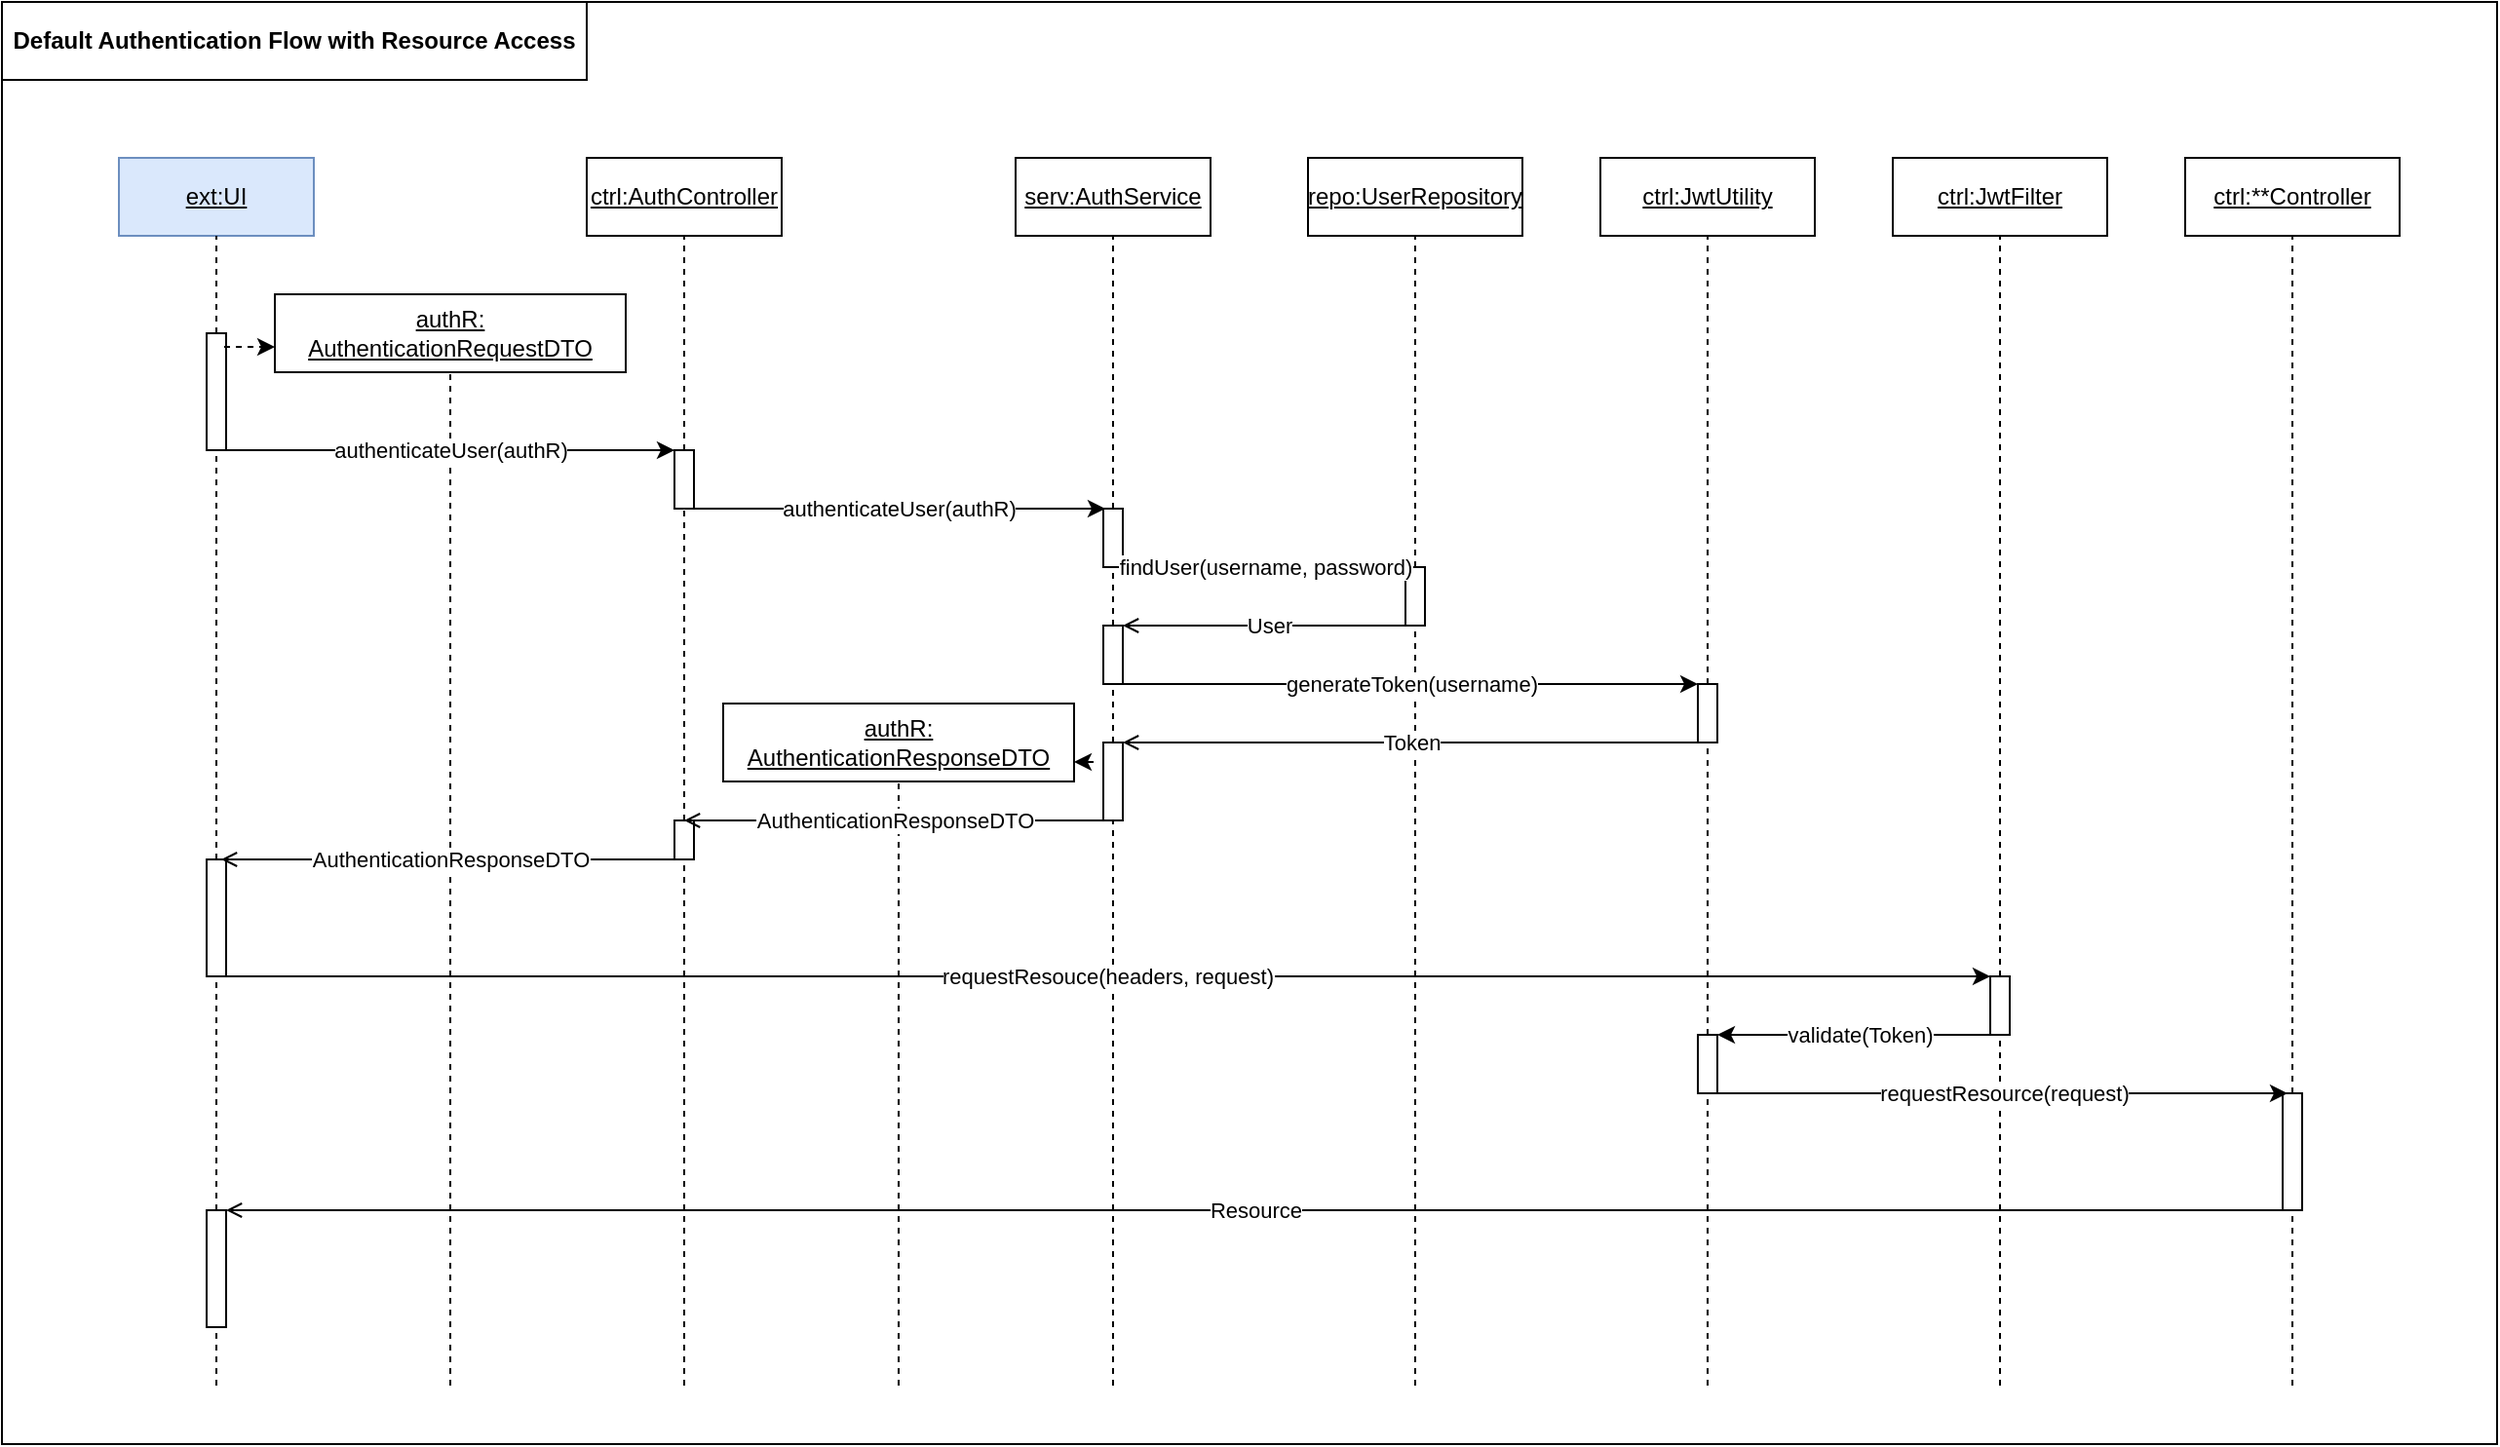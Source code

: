 <mxfile version="22.1.22" type="embed">
  <diagram id="pukihjkxkZI3d-NsAk1i" name="Page-1">
    <mxGraphModel dx="1672" dy="1365" grid="1" gridSize="10" guides="1" tooltips="1" connect="1" arrows="1" fold="1" page="1" pageScale="1" pageWidth="850" pageHeight="1100" math="0" shadow="0">
      <root>
        <mxCell id="0" />
        <mxCell id="1" parent="0" />
        <mxCell id="73" value="" style="rounded=0;whiteSpace=wrap;html=1;" vertex="1" parent="1">
          <mxGeometry y="90" width="1280" height="740" as="geometry" />
        </mxCell>
        <mxCell id="2" value="&lt;u&gt;ext:UI&lt;/u&gt;" style="rounded=0;whiteSpace=wrap;html=1;fillColor=#dae8fc;strokeColor=#6c8ebf;" vertex="1" parent="1">
          <mxGeometry x="60" y="170" width="100" height="40" as="geometry" />
        </mxCell>
        <mxCell id="4" value="&lt;u&gt;authR: AuthenticationRequestDTO&lt;/u&gt;" style="rounded=0;whiteSpace=wrap;html=1;" vertex="1" parent="1">
          <mxGeometry x="140" y="240" width="180" height="40" as="geometry" />
        </mxCell>
        <mxCell id="6" value="&lt;u&gt;ctrl:AuthController&lt;/u&gt;" style="rounded=0;whiteSpace=wrap;html=1;" vertex="1" parent="1">
          <mxGeometry x="300" y="170" width="100" height="40" as="geometry" />
        </mxCell>
        <mxCell id="8" value="&lt;u&gt;serv:AuthService&lt;/u&gt;" style="rounded=0;whiteSpace=wrap;html=1;" vertex="1" parent="1">
          <mxGeometry x="520" y="170" width="100" height="40" as="geometry" />
        </mxCell>
        <mxCell id="9" value="&lt;u&gt;repo:UserRepository&lt;/u&gt;" style="rounded=0;whiteSpace=wrap;html=1;" vertex="1" parent="1">
          <mxGeometry x="670" y="170" width="110" height="40" as="geometry" />
        </mxCell>
        <mxCell id="11" value="" style="endArrow=none;dashed=1;html=1;rounded=0;entryX=0.5;entryY=1;entryDx=0;entryDy=0;" edge="1" parent="1" source="18" target="2">
          <mxGeometry width="50" height="50" relative="1" as="geometry">
            <mxPoint x="110" y="610" as="sourcePoint" />
            <mxPoint x="450" y="410" as="targetPoint" />
          </mxGeometry>
        </mxCell>
        <mxCell id="12" value="" style="endArrow=none;dashed=1;html=1;rounded=0;entryX=0.5;entryY=1;entryDx=0;entryDy=0;" edge="1" parent="1" target="4">
          <mxGeometry width="50" height="50" relative="1" as="geometry">
            <mxPoint x="230" y="800" as="sourcePoint" />
            <mxPoint x="450" y="410" as="targetPoint" />
          </mxGeometry>
        </mxCell>
        <mxCell id="14" value="" style="endArrow=none;dashed=1;html=1;rounded=0;entryX=0.5;entryY=1;entryDx=0;entryDy=0;" edge="1" parent="1" source="20" target="6">
          <mxGeometry width="50" height="50" relative="1" as="geometry">
            <mxPoint x="350" y="610" as="sourcePoint" />
            <mxPoint x="450" y="410" as="targetPoint" />
          </mxGeometry>
        </mxCell>
        <mxCell id="15" value="" style="endArrow=none;dashed=1;html=1;rounded=0;entryX=0.5;entryY=1;entryDx=0;entryDy=0;" edge="1" parent="1" source="23" target="8">
          <mxGeometry width="50" height="50" relative="1" as="geometry">
            <mxPoint x="570" y="610" as="sourcePoint" />
            <mxPoint x="490" y="370" as="targetPoint" />
          </mxGeometry>
        </mxCell>
        <mxCell id="16" value="" style="endArrow=none;dashed=1;html=1;rounded=0;entryX=0.5;entryY=1;entryDx=0;entryDy=0;entryPerimeter=0;" edge="1" parent="1" target="29">
          <mxGeometry width="50" height="50" relative="1" as="geometry">
            <mxPoint x="460" y="800" as="sourcePoint" />
            <mxPoint x="460" y="430" as="targetPoint" />
          </mxGeometry>
        </mxCell>
        <mxCell id="17" value="" style="endArrow=none;dashed=1;html=1;rounded=0;entryX=0.5;entryY=1;entryDx=0;entryDy=0;" edge="1" parent="1" source="25" target="9">
          <mxGeometry width="50" height="50" relative="1" as="geometry">
            <mxPoint x="725" y="610" as="sourcePoint" />
            <mxPoint x="490" y="370" as="targetPoint" />
          </mxGeometry>
        </mxCell>
        <mxCell id="19" value="" style="endArrow=none;dashed=1;html=1;rounded=0;entryX=0.5;entryY=1;entryDx=0;entryDy=0;" edge="1" parent="1" source="44" target="18">
          <mxGeometry width="50" height="50" relative="1" as="geometry">
            <mxPoint x="110" y="610" as="sourcePoint" />
            <mxPoint x="110" y="210" as="targetPoint" />
          </mxGeometry>
        </mxCell>
        <mxCell id="18" value="" style="rounded=0;whiteSpace=wrap;html=1;" vertex="1" parent="1">
          <mxGeometry x="105" y="260" width="10" height="60" as="geometry" />
        </mxCell>
        <mxCell id="21" value="" style="endArrow=none;dashed=1;html=1;rounded=0;entryX=0.5;entryY=1;entryDx=0;entryDy=0;" edge="1" parent="1" source="42" target="20">
          <mxGeometry width="50" height="50" relative="1" as="geometry">
            <mxPoint x="350" y="610" as="sourcePoint" />
            <mxPoint x="350" y="210" as="targetPoint" />
          </mxGeometry>
        </mxCell>
        <mxCell id="20" value="" style="rounded=0;whiteSpace=wrap;html=1;" vertex="1" parent="1">
          <mxGeometry x="345" y="320" width="10" height="30" as="geometry" />
        </mxCell>
        <mxCell id="24" value="" style="endArrow=none;dashed=1;html=1;rounded=0;entryX=0.5;entryY=1;entryDx=0;entryDy=0;" edge="1" parent="1" source="27" target="23">
          <mxGeometry width="50" height="50" relative="1" as="geometry">
            <mxPoint x="570" y="610" as="sourcePoint" />
            <mxPoint x="570" y="210" as="targetPoint" />
          </mxGeometry>
        </mxCell>
        <mxCell id="23" value="" style="rounded=0;whiteSpace=wrap;html=1;" vertex="1" parent="1">
          <mxGeometry x="565" y="350" width="10" height="30" as="geometry" />
        </mxCell>
        <mxCell id="26" value="" style="endArrow=none;dashed=1;html=1;rounded=0;entryX=0.5;entryY=1;entryDx=0;entryDy=0;" edge="1" parent="1" target="25">
          <mxGeometry width="50" height="50" relative="1" as="geometry">
            <mxPoint x="725" y="800" as="sourcePoint" />
            <mxPoint x="725" y="210" as="targetPoint" />
          </mxGeometry>
        </mxCell>
        <mxCell id="25" value="" style="rounded=0;whiteSpace=wrap;html=1;" vertex="1" parent="1">
          <mxGeometry x="720" y="380" width="10" height="30" as="geometry" />
        </mxCell>
        <mxCell id="28" value="" style="endArrow=none;dashed=1;html=1;rounded=0;entryX=0.5;entryY=1;entryDx=0;entryDy=0;" edge="1" parent="1" source="46" target="27">
          <mxGeometry width="50" height="50" relative="1" as="geometry">
            <mxPoint x="570" y="610" as="sourcePoint" />
            <mxPoint x="570" y="380" as="targetPoint" />
          </mxGeometry>
        </mxCell>
        <mxCell id="27" value="" style="rounded=0;whiteSpace=wrap;html=1;" vertex="1" parent="1">
          <mxGeometry x="565" y="410" width="10" height="30" as="geometry" />
        </mxCell>
        <mxCell id="29" value="&lt;u&gt;authR: AuthenticationResponseDTO&lt;/u&gt;" style="rounded=0;whiteSpace=wrap;html=1;" vertex="1" parent="1">
          <mxGeometry x="370" y="450" width="180" height="40" as="geometry" />
        </mxCell>
        <mxCell id="30" value="&lt;u&gt;ctrl:JwtUtility&lt;/u&gt;" style="rounded=0;whiteSpace=wrap;html=1;" vertex="1" parent="1">
          <mxGeometry x="820" y="170" width="110" height="40" as="geometry" />
        </mxCell>
        <mxCell id="31" value="" style="endArrow=none;dashed=1;html=1;rounded=0;entryX=0.5;entryY=1;entryDx=0;entryDy=0;" edge="1" parent="1" source="33" target="30">
          <mxGeometry width="50" height="50" relative="1" as="geometry">
            <mxPoint x="875" y="610" as="sourcePoint" />
            <mxPoint x="640" y="370" as="targetPoint" />
          </mxGeometry>
        </mxCell>
        <mxCell id="32" value="" style="endArrow=none;dashed=1;html=1;rounded=0;entryX=0.5;entryY=1;entryDx=0;entryDy=0;" edge="1" parent="1" target="33" source="52">
          <mxGeometry width="50" height="50" relative="1" as="geometry">
            <mxPoint x="875" y="800" as="sourcePoint" />
            <mxPoint x="875" y="210" as="targetPoint" />
          </mxGeometry>
        </mxCell>
        <mxCell id="33" value="" style="rounded=0;whiteSpace=wrap;html=1;" vertex="1" parent="1">
          <mxGeometry x="870" y="440" width="10" height="30" as="geometry" />
        </mxCell>
        <mxCell id="34" value="&lt;u&gt;ctrl:**Controller&lt;/u&gt;" style="rounded=0;whiteSpace=wrap;html=1;" vertex="1" parent="1">
          <mxGeometry x="1120" y="170" width="110" height="40" as="geometry" />
        </mxCell>
        <mxCell id="35" value="" style="endArrow=none;dashed=1;html=1;rounded=0;entryX=0.5;entryY=1;entryDx=0;entryDy=0;" edge="1" parent="1" target="34">
          <mxGeometry width="50" height="50" relative="1" as="geometry">
            <mxPoint x="1175" y="380" as="sourcePoint" />
            <mxPoint x="940" y="370" as="targetPoint" />
          </mxGeometry>
        </mxCell>
        <mxCell id="36" value="" style="endArrow=none;dashed=1;html=1;rounded=0;" edge="1" parent="1" source="54">
          <mxGeometry width="50" height="50" relative="1" as="geometry">
            <mxPoint x="1175" y="800" as="sourcePoint" />
            <mxPoint x="1175" y="370" as="targetPoint" />
          </mxGeometry>
        </mxCell>
        <mxCell id="38" value="&lt;u&gt;ctrl:JwtFilter&lt;/u&gt;" style="rounded=0;whiteSpace=wrap;html=1;" vertex="1" parent="1">
          <mxGeometry x="970" y="170" width="110" height="40" as="geometry" />
        </mxCell>
        <mxCell id="39" value="" style="endArrow=none;dashed=1;html=1;rounded=0;entryX=0.5;entryY=1;entryDx=0;entryDy=0;" edge="1" parent="1" target="38">
          <mxGeometry width="50" height="50" relative="1" as="geometry">
            <mxPoint x="1025" y="380" as="sourcePoint" />
            <mxPoint x="790" y="370" as="targetPoint" />
          </mxGeometry>
        </mxCell>
        <mxCell id="40" value="" style="endArrow=none;dashed=1;html=1;rounded=0;" edge="1" parent="1" source="50">
          <mxGeometry width="50" height="50" relative="1" as="geometry">
            <mxPoint x="1025" y="800" as="sourcePoint" />
            <mxPoint x="1025" y="370" as="targetPoint" />
          </mxGeometry>
        </mxCell>
        <mxCell id="43" value="" style="endArrow=none;dashed=1;html=1;rounded=0;entryX=0.5;entryY=1;entryDx=0;entryDy=0;" edge="1" parent="1" target="42">
          <mxGeometry width="50" height="50" relative="1" as="geometry">
            <mxPoint x="350" y="800" as="sourcePoint" />
            <mxPoint x="350" y="350" as="targetPoint" />
          </mxGeometry>
        </mxCell>
        <mxCell id="42" value="" style="rounded=0;whiteSpace=wrap;html=1;" vertex="1" parent="1">
          <mxGeometry x="345" y="510" width="10" height="20" as="geometry" />
        </mxCell>
        <mxCell id="45" value="" style="endArrow=none;dashed=1;html=1;rounded=0;entryX=0.5;entryY=1;entryDx=0;entryDy=0;" edge="1" parent="1" target="44">
          <mxGeometry width="50" height="50" relative="1" as="geometry">
            <mxPoint x="110" y="800" as="sourcePoint" />
            <mxPoint x="110" y="320" as="targetPoint" />
          </mxGeometry>
        </mxCell>
        <mxCell id="44" value="" style="rounded=0;whiteSpace=wrap;html=1;" vertex="1" parent="1">
          <mxGeometry x="105" y="530" width="10" height="60" as="geometry" />
        </mxCell>
        <mxCell id="47" value="" style="endArrow=none;dashed=1;html=1;rounded=0;entryX=0.5;entryY=1;entryDx=0;entryDy=0;" edge="1" parent="1" target="46">
          <mxGeometry width="50" height="50" relative="1" as="geometry">
            <mxPoint x="570" y="800" as="sourcePoint" />
            <mxPoint x="570" y="440" as="targetPoint" />
          </mxGeometry>
        </mxCell>
        <mxCell id="46" value="" style="rounded=0;whiteSpace=wrap;html=1;" vertex="1" parent="1">
          <mxGeometry x="565" y="470" width="10" height="40" as="geometry" />
        </mxCell>
        <mxCell id="51" value="" style="endArrow=none;dashed=1;html=1;rounded=0;entryX=0.5;entryY=1;entryDx=0;entryDy=0;" edge="1" parent="1" target="50">
          <mxGeometry width="50" height="50" relative="1" as="geometry">
            <mxPoint x="1025" y="800" as="sourcePoint" />
            <mxPoint x="1025" y="410" as="targetPoint" />
          </mxGeometry>
        </mxCell>
        <mxCell id="50" value="" style="rounded=0;whiteSpace=wrap;html=1;" vertex="1" parent="1">
          <mxGeometry x="1020" y="590" width="10" height="30" as="geometry" />
        </mxCell>
        <mxCell id="53" value="" style="endArrow=none;dashed=1;html=1;rounded=0;entryX=0.5;entryY=1;entryDx=0;entryDy=0;" edge="1" parent="1" target="52">
          <mxGeometry width="50" height="50" relative="1" as="geometry">
            <mxPoint x="875" y="800" as="sourcePoint" />
            <mxPoint x="875" y="470" as="targetPoint" />
          </mxGeometry>
        </mxCell>
        <mxCell id="52" value="" style="rounded=0;whiteSpace=wrap;html=1;" vertex="1" parent="1">
          <mxGeometry x="870" y="620" width="10" height="30" as="geometry" />
        </mxCell>
        <mxCell id="55" value="" style="endArrow=none;dashed=1;html=1;rounded=0;entryX=0.5;entryY=1;entryDx=0;entryDy=0;" edge="1" parent="1" target="54">
          <mxGeometry width="50" height="50" relative="1" as="geometry">
            <mxPoint x="1175" y="800" as="sourcePoint" />
            <mxPoint x="1175" y="410" as="targetPoint" />
          </mxGeometry>
        </mxCell>
        <mxCell id="54" value="" style="rounded=0;whiteSpace=wrap;html=1;" vertex="1" parent="1">
          <mxGeometry x="1170" y="650" width="10" height="60" as="geometry" />
        </mxCell>
        <mxCell id="56" value="" style="rounded=0;whiteSpace=wrap;html=1;" vertex="1" parent="1">
          <mxGeometry x="105" y="710" width="10" height="60" as="geometry" />
        </mxCell>
        <mxCell id="57" value="" style="endArrow=classic;html=1;rounded=0;exitX=0.9;exitY=0.117;exitDx=0;exitDy=0;entryX=0;entryY=0.675;entryDx=0;entryDy=0;exitPerimeter=0;entryPerimeter=0;dashed=1;" edge="1" parent="1" source="18" target="4">
          <mxGeometry width="50" height="50" relative="1" as="geometry">
            <mxPoint x="630" y="360" as="sourcePoint" />
            <mxPoint x="680" y="310" as="targetPoint" />
          </mxGeometry>
        </mxCell>
        <mxCell id="58" value="" style="endArrow=classic;html=1;rounded=0;entryX=1;entryY=0.75;entryDx=0;entryDy=0;dashed=1;" edge="1" parent="1" target="29">
          <mxGeometry width="50" height="50" relative="1" as="geometry">
            <mxPoint x="560" y="480" as="sourcePoint" />
            <mxPoint x="100" y="370" as="targetPoint" />
          </mxGeometry>
        </mxCell>
        <mxCell id="59" value="authenticateUser(authR)" style="endArrow=classic;html=1;rounded=0;exitX=1;exitY=1;exitDx=0;exitDy=0;entryX=0;entryY=0;entryDx=0;entryDy=0;" edge="1" parent="1" source="18" target="20">
          <mxGeometry width="50" height="50" relative="1" as="geometry">
            <mxPoint x="450" y="380" as="sourcePoint" />
            <mxPoint x="500" y="330" as="targetPoint" />
          </mxGeometry>
        </mxCell>
        <mxCell id="60" value="authenticateUser(authR)" style="endArrow=classic;html=1;rounded=0;exitX=0.75;exitY=1;exitDx=0;exitDy=0;entryX=0;entryY=0;entryDx=0;entryDy=0;" edge="1" parent="1">
          <mxGeometry width="50" height="50" relative="1" as="geometry">
            <mxPoint x="353.5" y="350" as="sourcePoint" />
            <mxPoint x="566" y="350" as="targetPoint" />
          </mxGeometry>
        </mxCell>
        <mxCell id="61" value="findUser(username, password)" style="endArrow=classic;html=1;rounded=0;entryX=0;entryY=0;entryDx=0;entryDy=0;exitX=1;exitY=1;exitDx=0;exitDy=0;" edge="1" parent="1" source="23" target="25">
          <mxGeometry width="50" height="50" relative="1" as="geometry">
            <mxPoint x="450" y="380" as="sourcePoint" />
            <mxPoint x="500" y="330" as="targetPoint" />
          </mxGeometry>
        </mxCell>
        <mxCell id="62" value="User" style="endArrow=open;html=1;rounded=0;exitX=0.5;exitY=1;exitDx=0;exitDy=0;entryX=1;entryY=0;entryDx=0;entryDy=0;endFill=0;" edge="1" parent="1" source="25" target="27">
          <mxGeometry width="50" height="50" relative="1" as="geometry">
            <mxPoint x="450" y="380" as="sourcePoint" />
            <mxPoint x="500" y="330" as="targetPoint" />
          </mxGeometry>
        </mxCell>
        <mxCell id="63" value="generateToken(username)" style="endArrow=classic;html=1;rounded=0;entryX=0;entryY=0;entryDx=0;entryDy=0;exitX=1;exitY=1;exitDx=0;exitDy=0;" edge="1" parent="1" source="27" target="33">
          <mxGeometry width="50" height="50" relative="1" as="geometry">
            <mxPoint x="450" y="380" as="sourcePoint" />
            <mxPoint x="500" y="330" as="targetPoint" />
          </mxGeometry>
        </mxCell>
        <mxCell id="64" value="Token" style="endArrow=open;html=1;rounded=0;entryX=1;entryY=0;entryDx=0;entryDy=0;exitX=0;exitY=1;exitDx=0;exitDy=0;endFill=0;" edge="1" parent="1" source="33" target="46">
          <mxGeometry width="50" height="50" relative="1" as="geometry">
            <mxPoint x="450" y="380" as="sourcePoint" />
            <mxPoint x="500" y="330" as="targetPoint" />
          </mxGeometry>
        </mxCell>
        <mxCell id="65" value="AuthenticationResponseDTO" style="endArrow=open;html=1;rounded=0;entryX=0.5;entryY=0;entryDx=0;entryDy=0;exitX=0;exitY=1;exitDx=0;exitDy=0;endFill=0;" edge="1" parent="1" source="46" target="42">
          <mxGeometry width="50" height="50" relative="1" as="geometry">
            <mxPoint x="450" y="380" as="sourcePoint" />
            <mxPoint x="500" y="330" as="targetPoint" />
          </mxGeometry>
        </mxCell>
        <mxCell id="66" value="AuthenticationResponseDTO" style="endArrow=open;html=1;rounded=0;entryX=0.75;entryY=0;entryDx=0;entryDy=0;exitX=0.25;exitY=1;exitDx=0;exitDy=0;endFill=0;" edge="1" parent="1" source="42" target="44">
          <mxGeometry width="50" height="50" relative="1" as="geometry">
            <mxPoint x="450" y="380" as="sourcePoint" />
            <mxPoint x="500" y="330" as="targetPoint" />
          </mxGeometry>
        </mxCell>
        <mxCell id="67" value="requestResouce(headers, request)" style="endArrow=classic;html=1;rounded=0;exitX=0.75;exitY=1;exitDx=0;exitDy=0;entryX=0;entryY=0;entryDx=0;entryDy=0;" edge="1" parent="1" source="44" target="50">
          <mxGeometry width="50" height="50" relative="1" as="geometry">
            <mxPoint x="450" y="380" as="sourcePoint" />
            <mxPoint x="500" y="330" as="targetPoint" />
          </mxGeometry>
        </mxCell>
        <mxCell id="68" value="validate(Token)" style="endArrow=classic;html=1;rounded=0;entryX=1;entryY=0;entryDx=0;entryDy=0;exitX=0.5;exitY=1;exitDx=0;exitDy=0;" edge="1" parent="1" source="50" target="52">
          <mxGeometry width="50" height="50" relative="1" as="geometry">
            <mxPoint x="450" y="380" as="sourcePoint" />
            <mxPoint x="500" y="330" as="targetPoint" />
          </mxGeometry>
        </mxCell>
        <mxCell id="69" value="requestResource(request)" style="endArrow=classic;html=1;rounded=0;entryX=0.25;entryY=0;entryDx=0;entryDy=0;exitX=1;exitY=1;exitDx=0;exitDy=0;" edge="1" parent="1" source="52" target="54">
          <mxGeometry width="50" height="50" relative="1" as="geometry">
            <mxPoint x="450" y="380" as="sourcePoint" />
            <mxPoint x="500" y="330" as="targetPoint" />
          </mxGeometry>
        </mxCell>
        <mxCell id="70" value="Resource" style="endArrow=open;html=1;rounded=0;entryX=1;entryY=0;entryDx=0;entryDy=0;exitX=0;exitY=1;exitDx=0;exitDy=0;endFill=0;" edge="1" parent="1" source="54" target="56">
          <mxGeometry width="50" height="50" relative="1" as="geometry">
            <mxPoint x="450" y="380" as="sourcePoint" />
            <mxPoint x="500" y="330" as="targetPoint" />
          </mxGeometry>
        </mxCell>
        <mxCell id="74" value="&lt;b&gt;Default Authentication Flow with Resource Access&lt;/b&gt;" style="rounded=0;whiteSpace=wrap;html=1;" vertex="1" parent="1">
          <mxGeometry y="90" width="300" height="40" as="geometry" />
        </mxCell>
      </root>
    </mxGraphModel>
  </diagram>
</mxfile>
